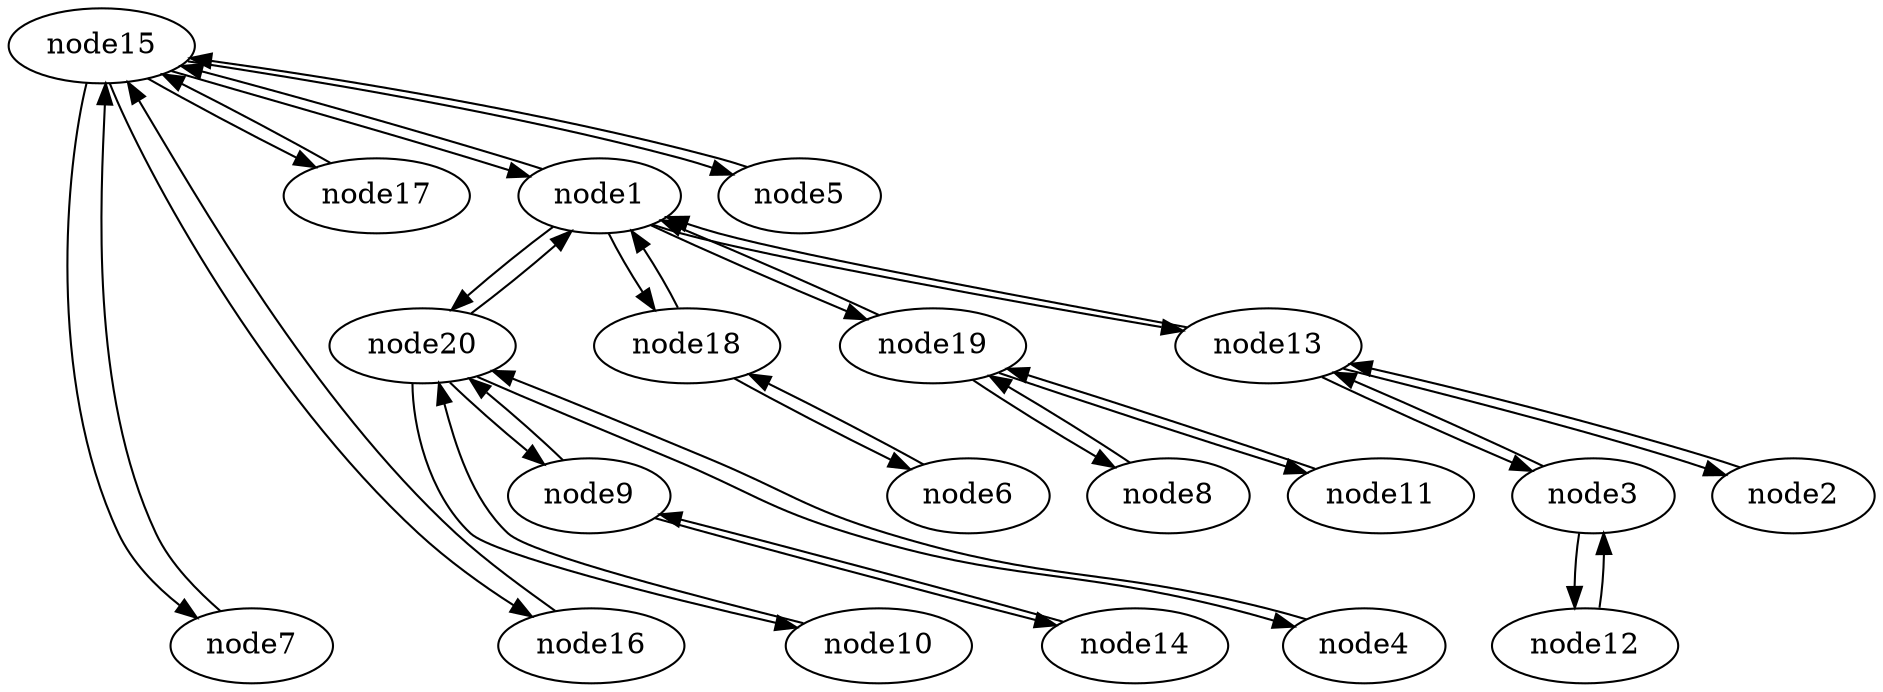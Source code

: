 strict digraph {


	"node15" [  weight=0 ];

	"node15" -> "node7" [  weight=0 ];

	"node15" -> "node16" [  weight=0 ];

	"node15" -> "node17" [  weight=0 ];

	"node15" -> "node1" [  weight=0 ];

	"node15" -> "node5" [  weight=0 ];

	"node10" [  weight=0 ];

	"node10" -> "node20" [  weight=0 ];

	"node9" [  weight=0 ];

	"node9" -> "node14" [  weight=0 ];

	"node9" -> "node20" [  weight=0 ];

	"node12" [  weight=0 ];

	"node12" -> "node3" [  weight=0 ];

	"node16" [  weight=0 ];

	"node16" -> "node15" [  weight=0 ];

	"node18" [  weight=0 ];

	"node18" -> "node6" [  weight=0 ];

	"node18" -> "node1" [  weight=0 ];

	"node19" [  weight=0 ];

	"node19" -> "node1" [  weight=0 ];

	"node19" -> "node8" [  weight=0 ];

	"node19" -> "node11" [  weight=0 ];

	"node3" [  weight=0 ];

	"node3" -> "node12" [  weight=0 ];

	"node3" -> "node13" [  weight=0 ];

	"node5" [  weight=0 ];

	"node5" -> "node15" [  weight=0 ];

	"node6" [  weight=0 ];

	"node6" -> "node18" [  weight=0 ];

	"node17" [  weight=0 ];

	"node17" -> "node15" [  weight=0 ];

	"node11" [  weight=0 ];

	"node11" -> "node19" [  weight=0 ];

	"node14" [  weight=0 ];

	"node14" -> "node9" [  weight=0 ];

	"node2" [  weight=0 ];

	"node2" -> "node13" [  weight=0 ];

	"node8" [  weight=0 ];

	"node8" -> "node19" [  weight=0 ];

	"node20" [  weight=0 ];

	"node20" -> "node4" [  weight=0 ];

	"node20" -> "node9" [  weight=0 ];

	"node20" -> "node10" [  weight=0 ];

	"node20" -> "node1" [  weight=0 ];

	"node13" [  weight=0 ];

	"node13" -> "node1" [  weight=0 ];

	"node13" -> "node2" [  weight=0 ];

	"node13" -> "node3" [  weight=0 ];

	"node1" [  weight=0 ];

	"node1" -> "node18" [  weight=0 ];

	"node1" -> "node19" [  weight=0 ];

	"node1" -> "node20" [  weight=0 ];

	"node1" -> "node13" [  weight=0 ];

	"node1" -> "node15" [  weight=0 ];

	"node4" [  weight=0 ];

	"node4" -> "node20" [  weight=0 ];

	"node7" [  weight=0 ];

	"node7" -> "node15" [  weight=0 ];

}
